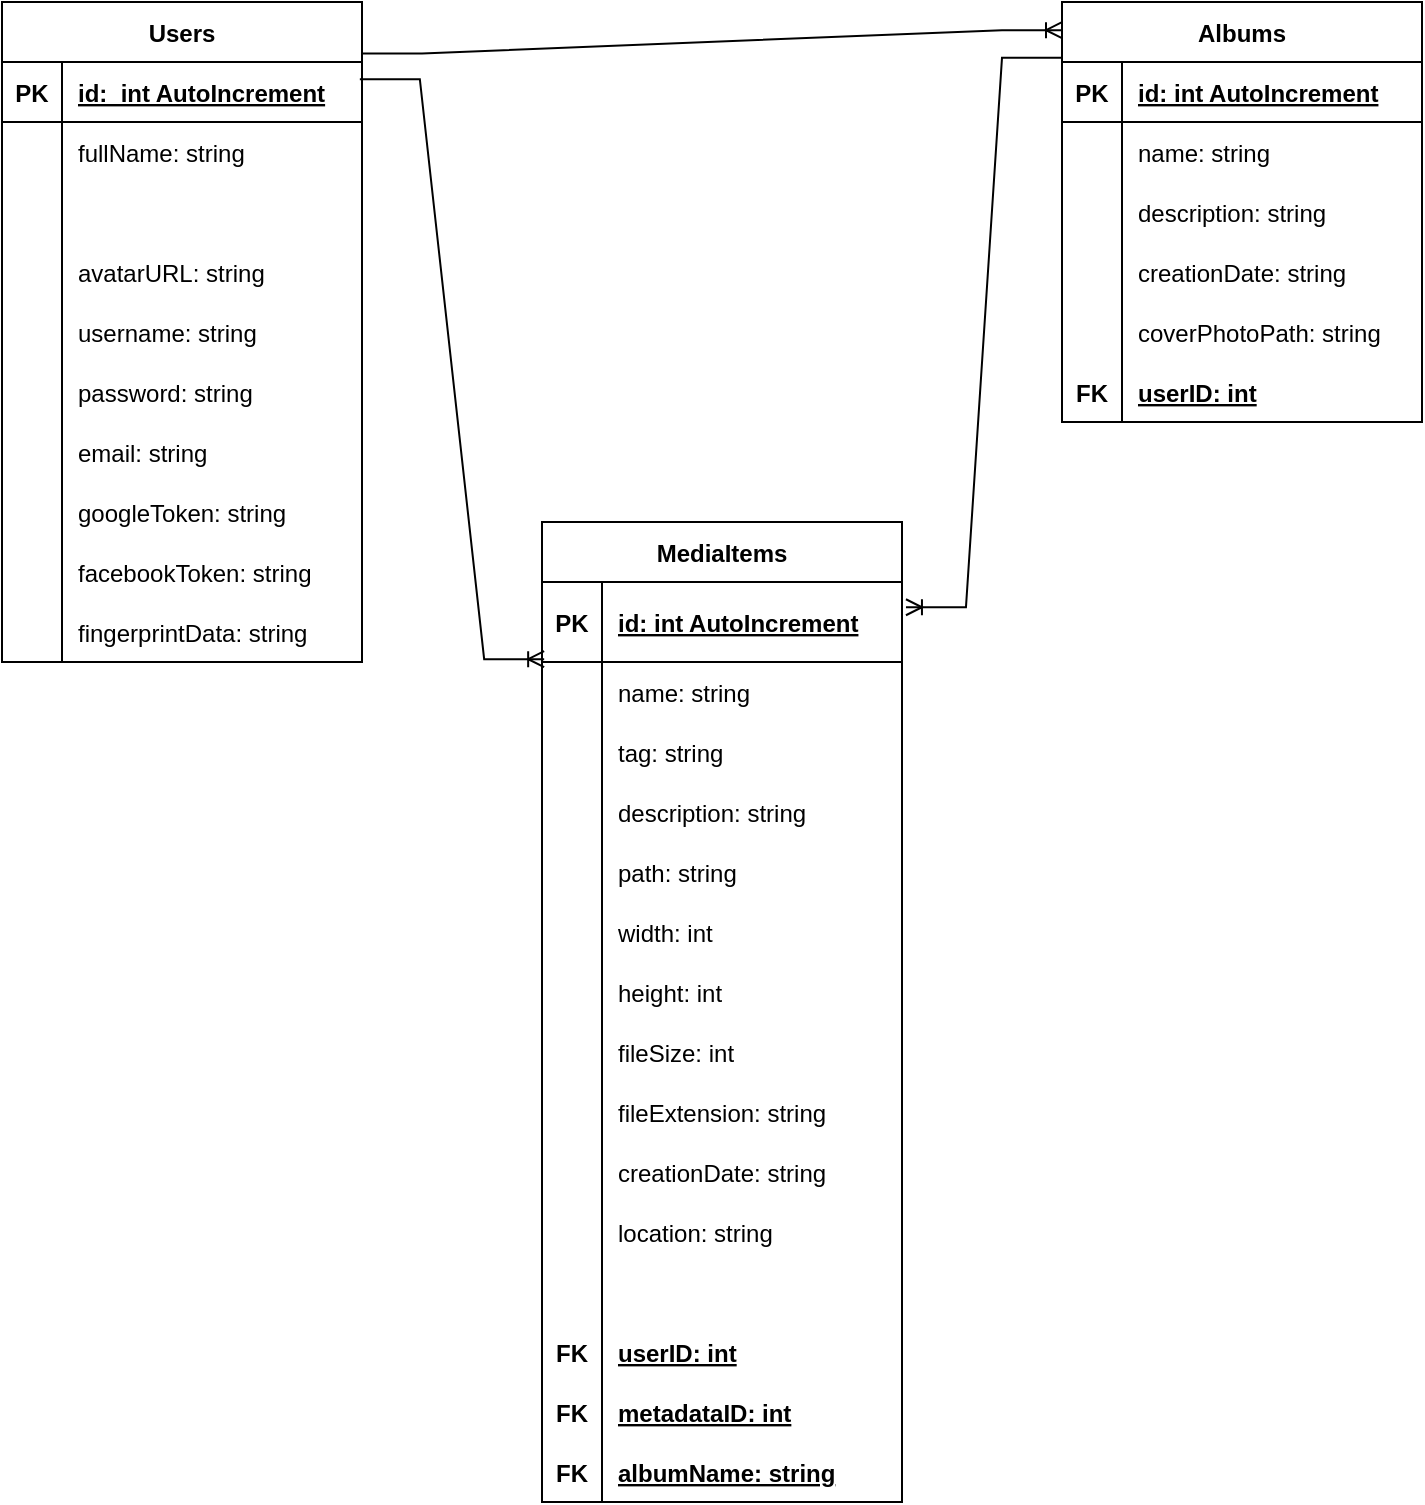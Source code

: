 <mxfile version="20.8.16" type="device"><diagram id="R2lEEEUBdFMjLlhIrx00" name="Page-1"><mxGraphModel dx="1434" dy="884" grid="1" gridSize="10" guides="1" tooltips="1" connect="1" arrows="1" fold="1" page="1" pageScale="1" pageWidth="850" pageHeight="1100" math="0" shadow="0" extFonts="Permanent Marker^https://fonts.googleapis.com/css?family=Permanent+Marker"><root><mxCell id="0"/><mxCell id="1" parent="0"/><mxCell id="tTc_UbWe4HapGtmAFF0S-17" value="MediaItems" style="shape=table;startSize=30;container=1;collapsible=1;childLayout=tableLayout;fixedRows=1;rowLines=0;fontStyle=1;align=center;resizeLast=1;" parent="1" vertex="1"><mxGeometry x="350" y="480" width="180" height="490" as="geometry"/></mxCell><mxCell id="tTc_UbWe4HapGtmAFF0S-18" value="" style="shape=tableRow;horizontal=0;startSize=0;swimlaneHead=0;swimlaneBody=0;fillColor=none;collapsible=0;dropTarget=0;points=[[0,0.5],[1,0.5]];portConstraint=eastwest;top=0;left=0;right=0;bottom=1;" parent="tTc_UbWe4HapGtmAFF0S-17" vertex="1"><mxGeometry y="30" width="180" height="40" as="geometry"/></mxCell><mxCell id="tTc_UbWe4HapGtmAFF0S-19" value="PK" style="shape=partialRectangle;connectable=0;fillColor=none;top=0;left=0;bottom=0;right=0;fontStyle=1;overflow=hidden;" parent="tTc_UbWe4HapGtmAFF0S-18" vertex="1"><mxGeometry width="30" height="40" as="geometry"><mxRectangle width="30" height="40" as="alternateBounds"/></mxGeometry></mxCell><mxCell id="tTc_UbWe4HapGtmAFF0S-20" value="id: int AutoIncrement" style="shape=partialRectangle;connectable=0;fillColor=none;top=0;left=0;bottom=0;right=0;align=left;spacingLeft=6;fontStyle=5;overflow=hidden;" parent="tTc_UbWe4HapGtmAFF0S-18" vertex="1"><mxGeometry x="30" width="150" height="40" as="geometry"><mxRectangle width="150" height="40" as="alternateBounds"/></mxGeometry></mxCell><mxCell id="tTc_UbWe4HapGtmAFF0S-21" value="" style="shape=tableRow;horizontal=0;startSize=0;swimlaneHead=0;swimlaneBody=0;fillColor=none;collapsible=0;dropTarget=0;points=[[0,0.5],[1,0.5]];portConstraint=eastwest;top=0;left=0;right=0;bottom=0;" parent="tTc_UbWe4HapGtmAFF0S-17" vertex="1"><mxGeometry y="70" width="180" height="30" as="geometry"/></mxCell><mxCell id="tTc_UbWe4HapGtmAFF0S-22" value="" style="shape=partialRectangle;connectable=0;fillColor=none;top=0;left=0;bottom=0;right=0;editable=1;overflow=hidden;" parent="tTc_UbWe4HapGtmAFF0S-21" vertex="1"><mxGeometry width="30" height="30" as="geometry"><mxRectangle width="30" height="30" as="alternateBounds"/></mxGeometry></mxCell><mxCell id="tTc_UbWe4HapGtmAFF0S-23" value="name: string" style="shape=partialRectangle;connectable=0;fillColor=none;top=0;left=0;bottom=0;right=0;align=left;spacingLeft=6;overflow=hidden;" parent="tTc_UbWe4HapGtmAFF0S-21" vertex="1"><mxGeometry x="30" width="150" height="30" as="geometry"><mxRectangle width="150" height="30" as="alternateBounds"/></mxGeometry></mxCell><mxCell id="tTc_UbWe4HapGtmAFF0S-24" value="" style="shape=tableRow;horizontal=0;startSize=0;swimlaneHead=0;swimlaneBody=0;fillColor=none;collapsible=0;dropTarget=0;points=[[0,0.5],[1,0.5]];portConstraint=eastwest;top=0;left=0;right=0;bottom=0;" parent="tTc_UbWe4HapGtmAFF0S-17" vertex="1"><mxGeometry y="100" width="180" height="30" as="geometry"/></mxCell><mxCell id="tTc_UbWe4HapGtmAFF0S-25" value="" style="shape=partialRectangle;connectable=0;fillColor=none;top=0;left=0;bottom=0;right=0;editable=1;overflow=hidden;" parent="tTc_UbWe4HapGtmAFF0S-24" vertex="1"><mxGeometry width="30" height="30" as="geometry"><mxRectangle width="30" height="30" as="alternateBounds"/></mxGeometry></mxCell><mxCell id="tTc_UbWe4HapGtmAFF0S-26" value="tag: string" style="shape=partialRectangle;connectable=0;fillColor=none;top=0;left=0;bottom=0;right=0;align=left;spacingLeft=6;overflow=hidden;" parent="tTc_UbWe4HapGtmAFF0S-24" vertex="1"><mxGeometry x="30" width="150" height="30" as="geometry"><mxRectangle width="150" height="30" as="alternateBounds"/></mxGeometry></mxCell><mxCell id="tTc_UbWe4HapGtmAFF0S-27" value="" style="shape=tableRow;horizontal=0;startSize=0;swimlaneHead=0;swimlaneBody=0;fillColor=none;collapsible=0;dropTarget=0;points=[[0,0.5],[1,0.5]];portConstraint=eastwest;top=0;left=0;right=0;bottom=0;" parent="tTc_UbWe4HapGtmAFF0S-17" vertex="1"><mxGeometry y="130" width="180" height="30" as="geometry"/></mxCell><mxCell id="tTc_UbWe4HapGtmAFF0S-28" value="" style="shape=partialRectangle;connectable=0;fillColor=none;top=0;left=0;bottom=0;right=0;editable=1;overflow=hidden;" parent="tTc_UbWe4HapGtmAFF0S-27" vertex="1"><mxGeometry width="30" height="30" as="geometry"><mxRectangle width="30" height="30" as="alternateBounds"/></mxGeometry></mxCell><mxCell id="tTc_UbWe4HapGtmAFF0S-29" value="description: string" style="shape=partialRectangle;connectable=0;fillColor=none;top=0;left=0;bottom=0;right=0;align=left;spacingLeft=6;overflow=hidden;" parent="tTc_UbWe4HapGtmAFF0S-27" vertex="1"><mxGeometry x="30" width="150" height="30" as="geometry"><mxRectangle width="150" height="30" as="alternateBounds"/></mxGeometry></mxCell><mxCell id="OUuuG4n3FgEc2BQO8VPp-9" value="" style="shape=tableRow;horizontal=0;startSize=0;swimlaneHead=0;swimlaneBody=0;fillColor=none;collapsible=0;dropTarget=0;points=[[0,0.5],[1,0.5]];portConstraint=eastwest;top=0;left=0;right=0;bottom=0;" vertex="1" parent="tTc_UbWe4HapGtmAFF0S-17"><mxGeometry y="160" width="180" height="30" as="geometry"/></mxCell><mxCell id="OUuuG4n3FgEc2BQO8VPp-10" value="" style="shape=partialRectangle;connectable=0;fillColor=none;top=0;left=0;bottom=0;right=0;editable=1;overflow=hidden;" vertex="1" parent="OUuuG4n3FgEc2BQO8VPp-9"><mxGeometry width="30" height="30" as="geometry"><mxRectangle width="30" height="30" as="alternateBounds"/></mxGeometry></mxCell><mxCell id="OUuuG4n3FgEc2BQO8VPp-11" value="path: string" style="shape=partialRectangle;connectable=0;fillColor=none;top=0;left=0;bottom=0;right=0;align=left;spacingLeft=6;overflow=hidden;" vertex="1" parent="OUuuG4n3FgEc2BQO8VPp-9"><mxGeometry x="30" width="150" height="30" as="geometry"><mxRectangle width="150" height="30" as="alternateBounds"/></mxGeometry></mxCell><mxCell id="OUuuG4n3FgEc2BQO8VPp-39" value="" style="shape=tableRow;horizontal=0;startSize=0;swimlaneHead=0;swimlaneBody=0;fillColor=none;collapsible=0;dropTarget=0;points=[[0,0.5],[1,0.5]];portConstraint=eastwest;top=0;left=0;right=0;bottom=0;" vertex="1" parent="tTc_UbWe4HapGtmAFF0S-17"><mxGeometry y="190" width="180" height="30" as="geometry"/></mxCell><mxCell id="OUuuG4n3FgEc2BQO8VPp-40" value="" style="shape=partialRectangle;connectable=0;fillColor=none;top=0;left=0;bottom=0;right=0;editable=1;overflow=hidden;" vertex="1" parent="OUuuG4n3FgEc2BQO8VPp-39"><mxGeometry width="30" height="30" as="geometry"><mxRectangle width="30" height="30" as="alternateBounds"/></mxGeometry></mxCell><mxCell id="OUuuG4n3FgEc2BQO8VPp-41" value="width: int" style="shape=partialRectangle;connectable=0;fillColor=none;top=0;left=0;bottom=0;right=0;align=left;spacingLeft=6;overflow=hidden;" vertex="1" parent="OUuuG4n3FgEc2BQO8VPp-39"><mxGeometry x="30" width="150" height="30" as="geometry"><mxRectangle width="150" height="30" as="alternateBounds"/></mxGeometry></mxCell><mxCell id="OUuuG4n3FgEc2BQO8VPp-36" value="" style="shape=tableRow;horizontal=0;startSize=0;swimlaneHead=0;swimlaneBody=0;fillColor=none;collapsible=0;dropTarget=0;points=[[0,0.5],[1,0.5]];portConstraint=eastwest;top=0;left=0;right=0;bottom=0;" vertex="1" parent="tTc_UbWe4HapGtmAFF0S-17"><mxGeometry y="220" width="180" height="30" as="geometry"/></mxCell><mxCell id="OUuuG4n3FgEc2BQO8VPp-37" value="" style="shape=partialRectangle;connectable=0;fillColor=none;top=0;left=0;bottom=0;right=0;editable=1;overflow=hidden;" vertex="1" parent="OUuuG4n3FgEc2BQO8VPp-36"><mxGeometry width="30" height="30" as="geometry"><mxRectangle width="30" height="30" as="alternateBounds"/></mxGeometry></mxCell><mxCell id="OUuuG4n3FgEc2BQO8VPp-38" value="height: int" style="shape=partialRectangle;connectable=0;fillColor=none;top=0;left=0;bottom=0;right=0;align=left;spacingLeft=6;overflow=hidden;" vertex="1" parent="OUuuG4n3FgEc2BQO8VPp-36"><mxGeometry x="30" width="150" height="30" as="geometry"><mxRectangle width="150" height="30" as="alternateBounds"/></mxGeometry></mxCell><mxCell id="OUuuG4n3FgEc2BQO8VPp-49" value="" style="shape=tableRow;horizontal=0;startSize=0;swimlaneHead=0;swimlaneBody=0;fillColor=none;collapsible=0;dropTarget=0;points=[[0,0.5],[1,0.5]];portConstraint=eastwest;top=0;left=0;right=0;bottom=0;" vertex="1" parent="tTc_UbWe4HapGtmAFF0S-17"><mxGeometry y="250" width="180" height="30" as="geometry"/></mxCell><mxCell id="OUuuG4n3FgEc2BQO8VPp-50" value="" style="shape=partialRectangle;connectable=0;fillColor=none;top=0;left=0;bottom=0;right=0;editable=1;overflow=hidden;" vertex="1" parent="OUuuG4n3FgEc2BQO8VPp-49"><mxGeometry width="30" height="30" as="geometry"><mxRectangle width="30" height="30" as="alternateBounds"/></mxGeometry></mxCell><mxCell id="OUuuG4n3FgEc2BQO8VPp-51" value="fileSize: int" style="shape=partialRectangle;connectable=0;fillColor=none;top=0;left=0;bottom=0;right=0;align=left;spacingLeft=6;overflow=hidden;" vertex="1" parent="OUuuG4n3FgEc2BQO8VPp-49"><mxGeometry x="30" width="150" height="30" as="geometry"><mxRectangle width="150" height="30" as="alternateBounds"/></mxGeometry></mxCell><mxCell id="OUuuG4n3FgEc2BQO8VPp-46" value="" style="shape=tableRow;horizontal=0;startSize=0;swimlaneHead=0;swimlaneBody=0;fillColor=none;collapsible=0;dropTarget=0;points=[[0,0.5],[1,0.5]];portConstraint=eastwest;top=0;left=0;right=0;bottom=0;" vertex="1" parent="tTc_UbWe4HapGtmAFF0S-17"><mxGeometry y="280" width="180" height="30" as="geometry"/></mxCell><mxCell id="OUuuG4n3FgEc2BQO8VPp-47" value="" style="shape=partialRectangle;connectable=0;fillColor=none;top=0;left=0;bottom=0;right=0;editable=1;overflow=hidden;" vertex="1" parent="OUuuG4n3FgEc2BQO8VPp-46"><mxGeometry width="30" height="30" as="geometry"><mxRectangle width="30" height="30" as="alternateBounds"/></mxGeometry></mxCell><mxCell id="OUuuG4n3FgEc2BQO8VPp-48" value="fileExtension: string" style="shape=partialRectangle;connectable=0;fillColor=none;top=0;left=0;bottom=0;right=0;align=left;spacingLeft=6;overflow=hidden;" vertex="1" parent="OUuuG4n3FgEc2BQO8VPp-46"><mxGeometry x="30" width="150" height="30" as="geometry"><mxRectangle width="150" height="30" as="alternateBounds"/></mxGeometry></mxCell><mxCell id="OUuuG4n3FgEc2BQO8VPp-43" value="" style="shape=tableRow;horizontal=0;startSize=0;swimlaneHead=0;swimlaneBody=0;fillColor=none;collapsible=0;dropTarget=0;points=[[0,0.5],[1,0.5]];portConstraint=eastwest;top=0;left=0;right=0;bottom=0;" vertex="1" parent="tTc_UbWe4HapGtmAFF0S-17"><mxGeometry y="310" width="180" height="30" as="geometry"/></mxCell><mxCell id="OUuuG4n3FgEc2BQO8VPp-44" value="" style="shape=partialRectangle;connectable=0;fillColor=none;top=0;left=0;bottom=0;right=0;editable=1;overflow=hidden;" vertex="1" parent="OUuuG4n3FgEc2BQO8VPp-43"><mxGeometry width="30" height="30" as="geometry"><mxRectangle width="30" height="30" as="alternateBounds"/></mxGeometry></mxCell><mxCell id="OUuuG4n3FgEc2BQO8VPp-45" value="creationDate: string" style="shape=partialRectangle;connectable=0;fillColor=none;top=0;left=0;bottom=0;right=0;align=left;spacingLeft=6;overflow=hidden;" vertex="1" parent="OUuuG4n3FgEc2BQO8VPp-43"><mxGeometry x="30" width="150" height="30" as="geometry"><mxRectangle width="150" height="30" as="alternateBounds"/></mxGeometry></mxCell><mxCell id="OUuuG4n3FgEc2BQO8VPp-52" value="" style="shape=tableRow;horizontal=0;startSize=0;swimlaneHead=0;swimlaneBody=0;fillColor=none;collapsible=0;dropTarget=0;points=[[0,0.5],[1,0.5]];portConstraint=eastwest;top=0;left=0;right=0;bottom=0;" vertex="1" parent="tTc_UbWe4HapGtmAFF0S-17"><mxGeometry y="340" width="180" height="30" as="geometry"/></mxCell><mxCell id="OUuuG4n3FgEc2BQO8VPp-53" value="" style="shape=partialRectangle;connectable=0;fillColor=none;top=0;left=0;bottom=0;right=0;editable=1;overflow=hidden;" vertex="1" parent="OUuuG4n3FgEc2BQO8VPp-52"><mxGeometry width="30" height="30" as="geometry"><mxRectangle width="30" height="30" as="alternateBounds"/></mxGeometry></mxCell><mxCell id="OUuuG4n3FgEc2BQO8VPp-54" value="location: string" style="shape=partialRectangle;connectable=0;fillColor=none;top=0;left=0;bottom=0;right=0;align=left;spacingLeft=6;overflow=hidden;" vertex="1" parent="OUuuG4n3FgEc2BQO8VPp-52"><mxGeometry x="30" width="150" height="30" as="geometry"><mxRectangle width="150" height="30" as="alternateBounds"/></mxGeometry></mxCell><mxCell id="OUuuG4n3FgEc2BQO8VPp-33" value="" style="shape=tableRow;horizontal=0;startSize=0;swimlaneHead=0;swimlaneBody=0;fillColor=none;collapsible=0;dropTarget=0;points=[[0,0.5],[1,0.5]];portConstraint=eastwest;top=0;left=0;right=0;bottom=0;" vertex="1" parent="tTc_UbWe4HapGtmAFF0S-17"><mxGeometry y="370" width="180" height="30" as="geometry"/></mxCell><mxCell id="OUuuG4n3FgEc2BQO8VPp-34" value="" style="shape=partialRectangle;connectable=0;fillColor=none;top=0;left=0;bottom=0;right=0;editable=1;overflow=hidden;" vertex="1" parent="OUuuG4n3FgEc2BQO8VPp-33"><mxGeometry width="30" height="30" as="geometry"><mxRectangle width="30" height="30" as="alternateBounds"/></mxGeometry></mxCell><mxCell id="OUuuG4n3FgEc2BQO8VPp-35" value="" style="shape=partialRectangle;connectable=0;fillColor=none;top=0;left=0;bottom=0;right=0;align=left;spacingLeft=6;overflow=hidden;" vertex="1" parent="OUuuG4n3FgEc2BQO8VPp-33"><mxGeometry x="30" width="150" height="30" as="geometry"><mxRectangle width="150" height="30" as="alternateBounds"/></mxGeometry></mxCell><mxCell id="OUuuG4n3FgEc2BQO8VPp-3" value="" style="shape=tableRow;horizontal=0;startSize=0;swimlaneHead=0;swimlaneBody=0;fillColor=none;collapsible=0;dropTarget=0;points=[[0,0.5],[1,0.5]];portConstraint=eastwest;top=0;left=0;right=0;bottom=0;" vertex="1" parent="tTc_UbWe4HapGtmAFF0S-17"><mxGeometry y="400" width="180" height="30" as="geometry"/></mxCell><mxCell id="OUuuG4n3FgEc2BQO8VPp-4" value="FK" style="shape=partialRectangle;connectable=0;fillColor=none;top=0;left=0;bottom=0;right=0;editable=1;overflow=hidden;fontStyle=1" vertex="1" parent="OUuuG4n3FgEc2BQO8VPp-3"><mxGeometry width="30" height="30" as="geometry"><mxRectangle width="30" height="30" as="alternateBounds"/></mxGeometry></mxCell><mxCell id="OUuuG4n3FgEc2BQO8VPp-5" value="userID: int" style="shape=partialRectangle;connectable=0;fillColor=none;top=0;left=0;bottom=0;right=0;align=left;spacingLeft=6;overflow=hidden;fontStyle=5" vertex="1" parent="OUuuG4n3FgEc2BQO8VPp-3"><mxGeometry x="30" width="150" height="30" as="geometry"><mxRectangle width="150" height="30" as="alternateBounds"/></mxGeometry></mxCell><mxCell id="TWZr-K0yblDeDZl4FuA9-57" value="" style="shape=tableRow;horizontal=0;startSize=0;swimlaneHead=0;swimlaneBody=0;fillColor=none;collapsible=0;dropTarget=0;points=[[0,0.5],[1,0.5]];portConstraint=eastwest;top=0;left=0;right=0;bottom=0;" parent="tTc_UbWe4HapGtmAFF0S-17" vertex="1"><mxGeometry y="430" width="180" height="30" as="geometry"/></mxCell><mxCell id="TWZr-K0yblDeDZl4FuA9-58" value="FK" style="shape=partialRectangle;connectable=0;fillColor=none;top=0;left=0;bottom=0;right=0;editable=1;overflow=hidden;fontStyle=1" parent="TWZr-K0yblDeDZl4FuA9-57" vertex="1"><mxGeometry width="30" height="30" as="geometry"><mxRectangle width="30" height="30" as="alternateBounds"/></mxGeometry></mxCell><mxCell id="TWZr-K0yblDeDZl4FuA9-59" value="metadataID: int" style="shape=partialRectangle;connectable=0;fillColor=none;top=0;left=0;bottom=0;right=0;align=left;spacingLeft=6;overflow=hidden;fontStyle=5" parent="TWZr-K0yblDeDZl4FuA9-57" vertex="1"><mxGeometry x="30" width="150" height="30" as="geometry"><mxRectangle width="150" height="30" as="alternateBounds"/></mxGeometry></mxCell><mxCell id="TWZr-K0yblDeDZl4FuA9-84" value="" style="shape=tableRow;horizontal=0;startSize=0;swimlaneHead=0;swimlaneBody=0;fillColor=none;collapsible=0;dropTarget=0;points=[[0,0.5],[1,0.5]];portConstraint=eastwest;top=0;left=0;right=0;bottom=0;" parent="tTc_UbWe4HapGtmAFF0S-17" vertex="1"><mxGeometry y="460" width="180" height="30" as="geometry"/></mxCell><mxCell id="TWZr-K0yblDeDZl4FuA9-85" value="FK" style="shape=partialRectangle;connectable=0;fillColor=none;top=0;left=0;bottom=0;right=0;editable=1;overflow=hidden;fontStyle=1" parent="TWZr-K0yblDeDZl4FuA9-84" vertex="1"><mxGeometry width="30" height="30" as="geometry"><mxRectangle width="30" height="30" as="alternateBounds"/></mxGeometry></mxCell><mxCell id="TWZr-K0yblDeDZl4FuA9-86" value="albumName: string" style="shape=partialRectangle;connectable=0;fillColor=none;top=0;left=0;bottom=0;right=0;align=left;spacingLeft=6;overflow=hidden;fontStyle=5" parent="TWZr-K0yblDeDZl4FuA9-84" vertex="1"><mxGeometry x="30" width="150" height="30" as="geometry"><mxRectangle width="150" height="30" as="alternateBounds"/></mxGeometry></mxCell><mxCell id="tTc_UbWe4HapGtmAFF0S-1" value="Users" style="shape=table;startSize=30;container=1;collapsible=1;childLayout=tableLayout;fixedRows=1;rowLines=0;fontStyle=1;align=center;resizeLast=1;" parent="1" vertex="1"><mxGeometry x="80" y="220" width="180" height="330" as="geometry"/></mxCell><mxCell id="tTc_UbWe4HapGtmAFF0S-2" value="" style="shape=tableRow;horizontal=0;startSize=0;swimlaneHead=0;swimlaneBody=0;fillColor=none;collapsible=0;dropTarget=0;points=[[0,0.5],[1,0.5]];portConstraint=eastwest;top=0;left=0;right=0;bottom=1;" parent="tTc_UbWe4HapGtmAFF0S-1" vertex="1"><mxGeometry y="30" width="180" height="30" as="geometry"/></mxCell><mxCell id="tTc_UbWe4HapGtmAFF0S-3" value="PK" style="shape=partialRectangle;connectable=0;fillColor=none;top=0;left=0;bottom=0;right=0;fontStyle=1;overflow=hidden;" parent="tTc_UbWe4HapGtmAFF0S-2" vertex="1"><mxGeometry width="30" height="30" as="geometry"><mxRectangle width="30" height="30" as="alternateBounds"/></mxGeometry></mxCell><mxCell id="tTc_UbWe4HapGtmAFF0S-4" value="id:  int AutoIncrement" style="shape=partialRectangle;connectable=0;fillColor=none;top=0;left=0;bottom=0;right=0;align=left;spacingLeft=6;fontStyle=5;overflow=hidden;" parent="tTc_UbWe4HapGtmAFF0S-2" vertex="1"><mxGeometry x="30" width="150" height="30" as="geometry"><mxRectangle width="150" height="30" as="alternateBounds"/></mxGeometry></mxCell><mxCell id="tTc_UbWe4HapGtmAFF0S-5" value="" style="shape=tableRow;horizontal=0;startSize=0;swimlaneHead=0;swimlaneBody=0;fillColor=none;collapsible=0;dropTarget=0;points=[[0,0.5],[1,0.5]];portConstraint=eastwest;top=0;left=0;right=0;bottom=0;" parent="tTc_UbWe4HapGtmAFF0S-1" vertex="1"><mxGeometry y="60" width="180" height="30" as="geometry"/></mxCell><mxCell id="tTc_UbWe4HapGtmAFF0S-6" value="" style="shape=partialRectangle;connectable=0;fillColor=none;top=0;left=0;bottom=0;right=0;editable=1;overflow=hidden;" parent="tTc_UbWe4HapGtmAFF0S-5" vertex="1"><mxGeometry width="30" height="30" as="geometry"><mxRectangle width="30" height="30" as="alternateBounds"/></mxGeometry></mxCell><mxCell id="tTc_UbWe4HapGtmAFF0S-7" value="fullName: string" style="shape=partialRectangle;connectable=0;fillColor=none;top=0;left=0;bottom=0;right=0;align=left;spacingLeft=6;overflow=hidden;" parent="tTc_UbWe4HapGtmAFF0S-5" vertex="1"><mxGeometry x="30" width="150" height="30" as="geometry"><mxRectangle width="150" height="30" as="alternateBounds"/></mxGeometry></mxCell><mxCell id="tTc_UbWe4HapGtmAFF0S-8" value="" style="shape=tableRow;horizontal=0;startSize=0;swimlaneHead=0;swimlaneBody=0;fillColor=none;collapsible=0;dropTarget=0;points=[[0,0.5],[1,0.5]];portConstraint=eastwest;top=0;left=0;right=0;bottom=0;" parent="tTc_UbWe4HapGtmAFF0S-1" vertex="1"><mxGeometry y="90" width="180" height="30" as="geometry"/></mxCell><mxCell id="tTc_UbWe4HapGtmAFF0S-9" value="" style="shape=partialRectangle;connectable=0;fillColor=none;top=0;left=0;bottom=0;right=0;editable=1;overflow=hidden;fontStyle=1" parent="tTc_UbWe4HapGtmAFF0S-8" vertex="1"><mxGeometry width="30" height="30" as="geometry"><mxRectangle width="30" height="30" as="alternateBounds"/></mxGeometry></mxCell><mxCell id="tTc_UbWe4HapGtmAFF0S-10" value="" style="shape=partialRectangle;connectable=0;fillColor=none;top=0;left=0;bottom=0;right=0;align=left;spacingLeft=6;overflow=hidden;fontStyle=5" parent="tTc_UbWe4HapGtmAFF0S-8" vertex="1"><mxGeometry x="30" width="150" height="30" as="geometry"><mxRectangle width="150" height="30" as="alternateBounds"/></mxGeometry></mxCell><mxCell id="tTc_UbWe4HapGtmAFF0S-11" value="" style="shape=tableRow;horizontal=0;startSize=0;swimlaneHead=0;swimlaneBody=0;fillColor=none;collapsible=0;dropTarget=0;points=[[0,0.5],[1,0.5]];portConstraint=eastwest;top=0;left=0;right=0;bottom=0;" parent="tTc_UbWe4HapGtmAFF0S-1" vertex="1"><mxGeometry y="120" width="180" height="30" as="geometry"/></mxCell><mxCell id="tTc_UbWe4HapGtmAFF0S-12" value="" style="shape=partialRectangle;connectable=0;fillColor=none;top=0;left=0;bottom=0;right=0;editable=1;overflow=hidden;fontStyle=1" parent="tTc_UbWe4HapGtmAFF0S-11" vertex="1"><mxGeometry width="30" height="30" as="geometry"><mxRectangle width="30" height="30" as="alternateBounds"/></mxGeometry></mxCell><mxCell id="tTc_UbWe4HapGtmAFF0S-13" value="avatarURL: string" style="shape=partialRectangle;connectable=0;fillColor=none;top=0;left=0;bottom=0;right=0;align=left;spacingLeft=6;overflow=hidden;fontStyle=0" parent="tTc_UbWe4HapGtmAFF0S-11" vertex="1"><mxGeometry x="30" width="150" height="30" as="geometry"><mxRectangle width="150" height="30" as="alternateBounds"/></mxGeometry></mxCell><mxCell id="tTc_UbWe4HapGtmAFF0S-14" value="" style="shape=tableRow;horizontal=0;startSize=0;swimlaneHead=0;swimlaneBody=0;fillColor=none;collapsible=0;dropTarget=0;points=[[0,0.5],[1,0.5]];portConstraint=eastwest;top=0;left=0;right=0;bottom=0;" parent="tTc_UbWe4HapGtmAFF0S-1" vertex="1"><mxGeometry y="150" width="180" height="30" as="geometry"/></mxCell><mxCell id="tTc_UbWe4HapGtmAFF0S-15" value="" style="shape=partialRectangle;connectable=0;fillColor=none;top=0;left=0;bottom=0;right=0;editable=1;overflow=hidden;" parent="tTc_UbWe4HapGtmAFF0S-14" vertex="1"><mxGeometry width="30" height="30" as="geometry"><mxRectangle width="30" height="30" as="alternateBounds"/></mxGeometry></mxCell><mxCell id="tTc_UbWe4HapGtmAFF0S-16" value="username: string" style="shape=partialRectangle;connectable=0;fillColor=none;top=0;left=0;bottom=0;right=0;align=left;spacingLeft=6;overflow=hidden;" parent="tTc_UbWe4HapGtmAFF0S-14" vertex="1"><mxGeometry x="30" width="150" height="30" as="geometry"><mxRectangle width="150" height="30" as="alternateBounds"/></mxGeometry></mxCell><mxCell id="OUuuG4n3FgEc2BQO8VPp-18" value="" style="shape=tableRow;horizontal=0;startSize=0;swimlaneHead=0;swimlaneBody=0;fillColor=none;collapsible=0;dropTarget=0;points=[[0,0.5],[1,0.5]];portConstraint=eastwest;top=0;left=0;right=0;bottom=0;" vertex="1" parent="tTc_UbWe4HapGtmAFF0S-1"><mxGeometry y="180" width="180" height="30" as="geometry"/></mxCell><mxCell id="OUuuG4n3FgEc2BQO8VPp-19" value="" style="shape=partialRectangle;connectable=0;fillColor=none;top=0;left=0;bottom=0;right=0;editable=1;overflow=hidden;" vertex="1" parent="OUuuG4n3FgEc2BQO8VPp-18"><mxGeometry width="30" height="30" as="geometry"><mxRectangle width="30" height="30" as="alternateBounds"/></mxGeometry></mxCell><mxCell id="OUuuG4n3FgEc2BQO8VPp-20" value="password: string" style="shape=partialRectangle;connectable=0;fillColor=none;top=0;left=0;bottom=0;right=0;align=left;spacingLeft=6;overflow=hidden;" vertex="1" parent="OUuuG4n3FgEc2BQO8VPp-18"><mxGeometry x="30" width="150" height="30" as="geometry"><mxRectangle width="150" height="30" as="alternateBounds"/></mxGeometry></mxCell><mxCell id="OUuuG4n3FgEc2BQO8VPp-30" value="" style="shape=tableRow;horizontal=0;startSize=0;swimlaneHead=0;swimlaneBody=0;fillColor=none;collapsible=0;dropTarget=0;points=[[0,0.5],[1,0.5]];portConstraint=eastwest;top=0;left=0;right=0;bottom=0;" vertex="1" parent="tTc_UbWe4HapGtmAFF0S-1"><mxGeometry y="210" width="180" height="30" as="geometry"/></mxCell><mxCell id="OUuuG4n3FgEc2BQO8VPp-31" value="" style="shape=partialRectangle;connectable=0;fillColor=none;top=0;left=0;bottom=0;right=0;editable=1;overflow=hidden;" vertex="1" parent="OUuuG4n3FgEc2BQO8VPp-30"><mxGeometry width="30" height="30" as="geometry"><mxRectangle width="30" height="30" as="alternateBounds"/></mxGeometry></mxCell><mxCell id="OUuuG4n3FgEc2BQO8VPp-32" value="email: string" style="shape=partialRectangle;connectable=0;fillColor=none;top=0;left=0;bottom=0;right=0;align=left;spacingLeft=6;overflow=hidden;" vertex="1" parent="OUuuG4n3FgEc2BQO8VPp-30"><mxGeometry x="30" width="150" height="30" as="geometry"><mxRectangle width="150" height="30" as="alternateBounds"/></mxGeometry></mxCell><mxCell id="OUuuG4n3FgEc2BQO8VPp-27" value="" style="shape=tableRow;horizontal=0;startSize=0;swimlaneHead=0;swimlaneBody=0;fillColor=none;collapsible=0;dropTarget=0;points=[[0,0.5],[1,0.5]];portConstraint=eastwest;top=0;left=0;right=0;bottom=0;" vertex="1" parent="tTc_UbWe4HapGtmAFF0S-1"><mxGeometry y="240" width="180" height="30" as="geometry"/></mxCell><mxCell id="OUuuG4n3FgEc2BQO8VPp-28" value="" style="shape=partialRectangle;connectable=0;fillColor=none;top=0;left=0;bottom=0;right=0;editable=1;overflow=hidden;" vertex="1" parent="OUuuG4n3FgEc2BQO8VPp-27"><mxGeometry width="30" height="30" as="geometry"><mxRectangle width="30" height="30" as="alternateBounds"/></mxGeometry></mxCell><mxCell id="OUuuG4n3FgEc2BQO8VPp-29" value="googleToken: string" style="shape=partialRectangle;connectable=0;fillColor=none;top=0;left=0;bottom=0;right=0;align=left;spacingLeft=6;overflow=hidden;" vertex="1" parent="OUuuG4n3FgEc2BQO8VPp-27"><mxGeometry x="30" width="150" height="30" as="geometry"><mxRectangle width="150" height="30" as="alternateBounds"/></mxGeometry></mxCell><mxCell id="OUuuG4n3FgEc2BQO8VPp-24" value="" style="shape=tableRow;horizontal=0;startSize=0;swimlaneHead=0;swimlaneBody=0;fillColor=none;collapsible=0;dropTarget=0;points=[[0,0.5],[1,0.5]];portConstraint=eastwest;top=0;left=0;right=0;bottom=0;" vertex="1" parent="tTc_UbWe4HapGtmAFF0S-1"><mxGeometry y="270" width="180" height="30" as="geometry"/></mxCell><mxCell id="OUuuG4n3FgEc2BQO8VPp-25" value="" style="shape=partialRectangle;connectable=0;fillColor=none;top=0;left=0;bottom=0;right=0;editable=1;overflow=hidden;" vertex="1" parent="OUuuG4n3FgEc2BQO8VPp-24"><mxGeometry width="30" height="30" as="geometry"><mxRectangle width="30" height="30" as="alternateBounds"/></mxGeometry></mxCell><mxCell id="OUuuG4n3FgEc2BQO8VPp-26" value="facebookToken: string" style="shape=partialRectangle;connectable=0;fillColor=none;top=0;left=0;bottom=0;right=0;align=left;spacingLeft=6;overflow=hidden;" vertex="1" parent="OUuuG4n3FgEc2BQO8VPp-24"><mxGeometry x="30" width="150" height="30" as="geometry"><mxRectangle width="150" height="30" as="alternateBounds"/></mxGeometry></mxCell><mxCell id="OUuuG4n3FgEc2BQO8VPp-21" value="" style="shape=tableRow;horizontal=0;startSize=0;swimlaneHead=0;swimlaneBody=0;fillColor=none;collapsible=0;dropTarget=0;points=[[0,0.5],[1,0.5]];portConstraint=eastwest;top=0;left=0;right=0;bottom=0;" vertex="1" parent="tTc_UbWe4HapGtmAFF0S-1"><mxGeometry y="300" width="180" height="30" as="geometry"/></mxCell><mxCell id="OUuuG4n3FgEc2BQO8VPp-22" value="" style="shape=partialRectangle;connectable=0;fillColor=none;top=0;left=0;bottom=0;right=0;editable=1;overflow=hidden;" vertex="1" parent="OUuuG4n3FgEc2BQO8VPp-21"><mxGeometry width="30" height="30" as="geometry"><mxRectangle width="30" height="30" as="alternateBounds"/></mxGeometry></mxCell><mxCell id="OUuuG4n3FgEc2BQO8VPp-23" value="fingerprintData: string" style="shape=partialRectangle;connectable=0;fillColor=none;top=0;left=0;bottom=0;right=0;align=left;spacingLeft=6;overflow=hidden;" vertex="1" parent="OUuuG4n3FgEc2BQO8VPp-21"><mxGeometry x="30" width="150" height="30" as="geometry"><mxRectangle width="150" height="30" as="alternateBounds"/></mxGeometry></mxCell><mxCell id="TWZr-K0yblDeDZl4FuA9-14" value="Albums" style="shape=table;startSize=30;container=1;collapsible=1;childLayout=tableLayout;fixedRows=1;rowLines=0;fontStyle=1;align=center;resizeLast=1;" parent="1" vertex="1"><mxGeometry x="610" y="220" width="180" height="210" as="geometry"/></mxCell><mxCell id="TWZr-K0yblDeDZl4FuA9-15" value="" style="shape=tableRow;horizontal=0;startSize=0;swimlaneHead=0;swimlaneBody=0;fillColor=none;collapsible=0;dropTarget=0;points=[[0,0.5],[1,0.5]];portConstraint=eastwest;top=0;left=0;right=0;bottom=1;" parent="TWZr-K0yblDeDZl4FuA9-14" vertex="1"><mxGeometry y="30" width="180" height="30" as="geometry"/></mxCell><mxCell id="TWZr-K0yblDeDZl4FuA9-16" value="PK" style="shape=partialRectangle;connectable=0;fillColor=none;top=0;left=0;bottom=0;right=0;fontStyle=1;overflow=hidden;" parent="TWZr-K0yblDeDZl4FuA9-15" vertex="1"><mxGeometry width="30" height="30" as="geometry"><mxRectangle width="30" height="30" as="alternateBounds"/></mxGeometry></mxCell><mxCell id="TWZr-K0yblDeDZl4FuA9-17" value="id: int AutoIncrement" style="shape=partialRectangle;connectable=0;fillColor=none;top=0;left=0;bottom=0;right=0;align=left;spacingLeft=6;fontStyle=5;overflow=hidden;" parent="TWZr-K0yblDeDZl4FuA9-15" vertex="1"><mxGeometry x="30" width="150" height="30" as="geometry"><mxRectangle width="150" height="30" as="alternateBounds"/></mxGeometry></mxCell><mxCell id="TWZr-K0yblDeDZl4FuA9-18" value="" style="shape=tableRow;horizontal=0;startSize=0;swimlaneHead=0;swimlaneBody=0;fillColor=none;collapsible=0;dropTarget=0;points=[[0,0.5],[1,0.5]];portConstraint=eastwest;top=0;left=0;right=0;bottom=0;" parent="TWZr-K0yblDeDZl4FuA9-14" vertex="1"><mxGeometry y="60" width="180" height="30" as="geometry"/></mxCell><mxCell id="TWZr-K0yblDeDZl4FuA9-19" value="" style="shape=partialRectangle;connectable=0;fillColor=none;top=0;left=0;bottom=0;right=0;editable=1;overflow=hidden;" parent="TWZr-K0yblDeDZl4FuA9-18" vertex="1"><mxGeometry width="30" height="30" as="geometry"><mxRectangle width="30" height="30" as="alternateBounds"/></mxGeometry></mxCell><mxCell id="TWZr-K0yblDeDZl4FuA9-20" value="name: string" style="shape=partialRectangle;connectable=0;fillColor=none;top=0;left=0;bottom=0;right=0;align=left;spacingLeft=6;overflow=hidden;" parent="TWZr-K0yblDeDZl4FuA9-18" vertex="1"><mxGeometry x="30" width="150" height="30" as="geometry"><mxRectangle width="150" height="30" as="alternateBounds"/></mxGeometry></mxCell><mxCell id="TWZr-K0yblDeDZl4FuA9-21" value="" style="shape=tableRow;horizontal=0;startSize=0;swimlaneHead=0;swimlaneBody=0;fillColor=none;collapsible=0;dropTarget=0;points=[[0,0.5],[1,0.5]];portConstraint=eastwest;top=0;left=0;right=0;bottom=0;" parent="TWZr-K0yblDeDZl4FuA9-14" vertex="1"><mxGeometry y="90" width="180" height="30" as="geometry"/></mxCell><mxCell id="TWZr-K0yblDeDZl4FuA9-22" value="" style="shape=partialRectangle;connectable=0;fillColor=none;top=0;left=0;bottom=0;right=0;editable=1;overflow=hidden;" parent="TWZr-K0yblDeDZl4FuA9-21" vertex="1"><mxGeometry width="30" height="30" as="geometry"><mxRectangle width="30" height="30" as="alternateBounds"/></mxGeometry></mxCell><mxCell id="TWZr-K0yblDeDZl4FuA9-23" value="description: string" style="shape=partialRectangle;connectable=0;fillColor=none;top=0;left=0;bottom=0;right=0;align=left;spacingLeft=6;overflow=hidden;" parent="TWZr-K0yblDeDZl4FuA9-21" vertex="1"><mxGeometry x="30" width="150" height="30" as="geometry"><mxRectangle width="150" height="30" as="alternateBounds"/></mxGeometry></mxCell><mxCell id="TWZr-K0yblDeDZl4FuA9-24" value="" style="shape=tableRow;horizontal=0;startSize=0;swimlaneHead=0;swimlaneBody=0;fillColor=none;collapsible=0;dropTarget=0;points=[[0,0.5],[1,0.5]];portConstraint=eastwest;top=0;left=0;right=0;bottom=0;" parent="TWZr-K0yblDeDZl4FuA9-14" vertex="1"><mxGeometry y="120" width="180" height="30" as="geometry"/></mxCell><mxCell id="TWZr-K0yblDeDZl4FuA9-25" value="" style="shape=partialRectangle;connectable=0;fillColor=none;top=0;left=0;bottom=0;right=0;editable=1;overflow=hidden;" parent="TWZr-K0yblDeDZl4FuA9-24" vertex="1"><mxGeometry width="30" height="30" as="geometry"><mxRectangle width="30" height="30" as="alternateBounds"/></mxGeometry></mxCell><mxCell id="TWZr-K0yblDeDZl4FuA9-26" value="creationDate: string" style="shape=partialRectangle;connectable=0;fillColor=none;top=0;left=0;bottom=0;right=0;align=left;spacingLeft=6;overflow=hidden;" parent="TWZr-K0yblDeDZl4FuA9-24" vertex="1"><mxGeometry x="30" width="150" height="30" as="geometry"><mxRectangle width="150" height="30" as="alternateBounds"/></mxGeometry></mxCell><mxCell id="TWZr-K0yblDeDZl4FuA9-75" value="" style="shape=tableRow;horizontal=0;startSize=0;swimlaneHead=0;swimlaneBody=0;fillColor=none;collapsible=0;dropTarget=0;points=[[0,0.5],[1,0.5]];portConstraint=eastwest;top=0;left=0;right=0;bottom=0;" parent="TWZr-K0yblDeDZl4FuA9-14" vertex="1"><mxGeometry y="150" width="180" height="30" as="geometry"/></mxCell><mxCell id="TWZr-K0yblDeDZl4FuA9-76" value="" style="shape=partialRectangle;connectable=0;fillColor=none;top=0;left=0;bottom=0;right=0;editable=1;overflow=hidden;fontStyle=1" parent="TWZr-K0yblDeDZl4FuA9-75" vertex="1"><mxGeometry width="30" height="30" as="geometry"><mxRectangle width="30" height="30" as="alternateBounds"/></mxGeometry></mxCell><mxCell id="TWZr-K0yblDeDZl4FuA9-77" value="coverPhotoPath: string" style="shape=partialRectangle;connectable=0;fillColor=none;top=0;left=0;bottom=0;right=0;align=left;spacingLeft=6;overflow=hidden;fontStyle=0" parent="TWZr-K0yblDeDZl4FuA9-75" vertex="1"><mxGeometry x="30" width="150" height="30" as="geometry"><mxRectangle width="150" height="30" as="alternateBounds"/></mxGeometry></mxCell><mxCell id="TWZr-K0yblDeDZl4FuA9-78" value="" style="shape=tableRow;horizontal=0;startSize=0;swimlaneHead=0;swimlaneBody=0;fillColor=none;collapsible=0;dropTarget=0;points=[[0,0.5],[1,0.5]];portConstraint=eastwest;top=0;left=0;right=0;bottom=0;" parent="TWZr-K0yblDeDZl4FuA9-14" vertex="1"><mxGeometry y="180" width="180" height="30" as="geometry"/></mxCell><mxCell id="TWZr-K0yblDeDZl4FuA9-79" value="FK" style="shape=partialRectangle;connectable=0;fillColor=none;top=0;left=0;bottom=0;right=0;editable=1;overflow=hidden;fontStyle=1" parent="TWZr-K0yblDeDZl4FuA9-78" vertex="1"><mxGeometry width="30" height="30" as="geometry"><mxRectangle width="30" height="30" as="alternateBounds"/></mxGeometry></mxCell><mxCell id="TWZr-K0yblDeDZl4FuA9-80" value="userID: int" style="shape=partialRectangle;connectable=0;fillColor=none;top=0;left=0;bottom=0;right=0;align=left;spacingLeft=6;overflow=hidden;fontStyle=5" parent="TWZr-K0yblDeDZl4FuA9-78" vertex="1"><mxGeometry x="30" width="150" height="30" as="geometry"><mxRectangle width="150" height="30" as="alternateBounds"/></mxGeometry></mxCell><mxCell id="TWZr-K0yblDeDZl4FuA9-41" value="" style="edgeStyle=entityRelationEdgeStyle;fontSize=12;html=1;endArrow=ERoneToMany;rounded=0;exitX=0.994;exitY=0.117;exitDx=0;exitDy=0;exitPerimeter=0;entryX=0.006;entryY=0.14;entryDx=0;entryDy=0;entryPerimeter=0;" parent="1" source="tTc_UbWe4HapGtmAFF0S-1" target="tTc_UbWe4HapGtmAFF0S-17" edge="1"><mxGeometry width="100" height="100" relative="1" as="geometry"><mxPoint x="260" y="670" as="sourcePoint"/><mxPoint x="360" y="570" as="targetPoint"/></mxGeometry></mxCell><mxCell id="TWZr-K0yblDeDZl4FuA9-44" value="" style="edgeStyle=entityRelationEdgeStyle;fontSize=12;html=1;endArrow=ERoneToMany;rounded=0;exitX=0;exitY=0.133;exitDx=0;exitDy=0;exitPerimeter=0;entryX=1.011;entryY=0.087;entryDx=0;entryDy=0;entryPerimeter=0;" parent="1" source="TWZr-K0yblDeDZl4FuA9-14" target="tTc_UbWe4HapGtmAFF0S-17" edge="1"><mxGeometry width="100" height="100" relative="1" as="geometry"><mxPoint x="260" y="670" as="sourcePoint"/><mxPoint x="430" y="480" as="targetPoint"/></mxGeometry></mxCell><mxCell id="TWZr-K0yblDeDZl4FuA9-45" value="" style="edgeStyle=entityRelationEdgeStyle;fontSize=12;html=1;endArrow=ERoneToMany;rounded=0;exitX=1;exitY=0.078;exitDx=0;exitDy=0;exitPerimeter=0;entryX=0;entryY=0.067;entryDx=0;entryDy=0;entryPerimeter=0;" parent="1" source="tTc_UbWe4HapGtmAFF0S-1" target="TWZr-K0yblDeDZl4FuA9-14" edge="1"><mxGeometry width="100" height="100" relative="1" as="geometry"><mxPoint x="260" y="670" as="sourcePoint"/><mxPoint x="610" y="250" as="targetPoint"/></mxGeometry></mxCell></root></mxGraphModel></diagram></mxfile>